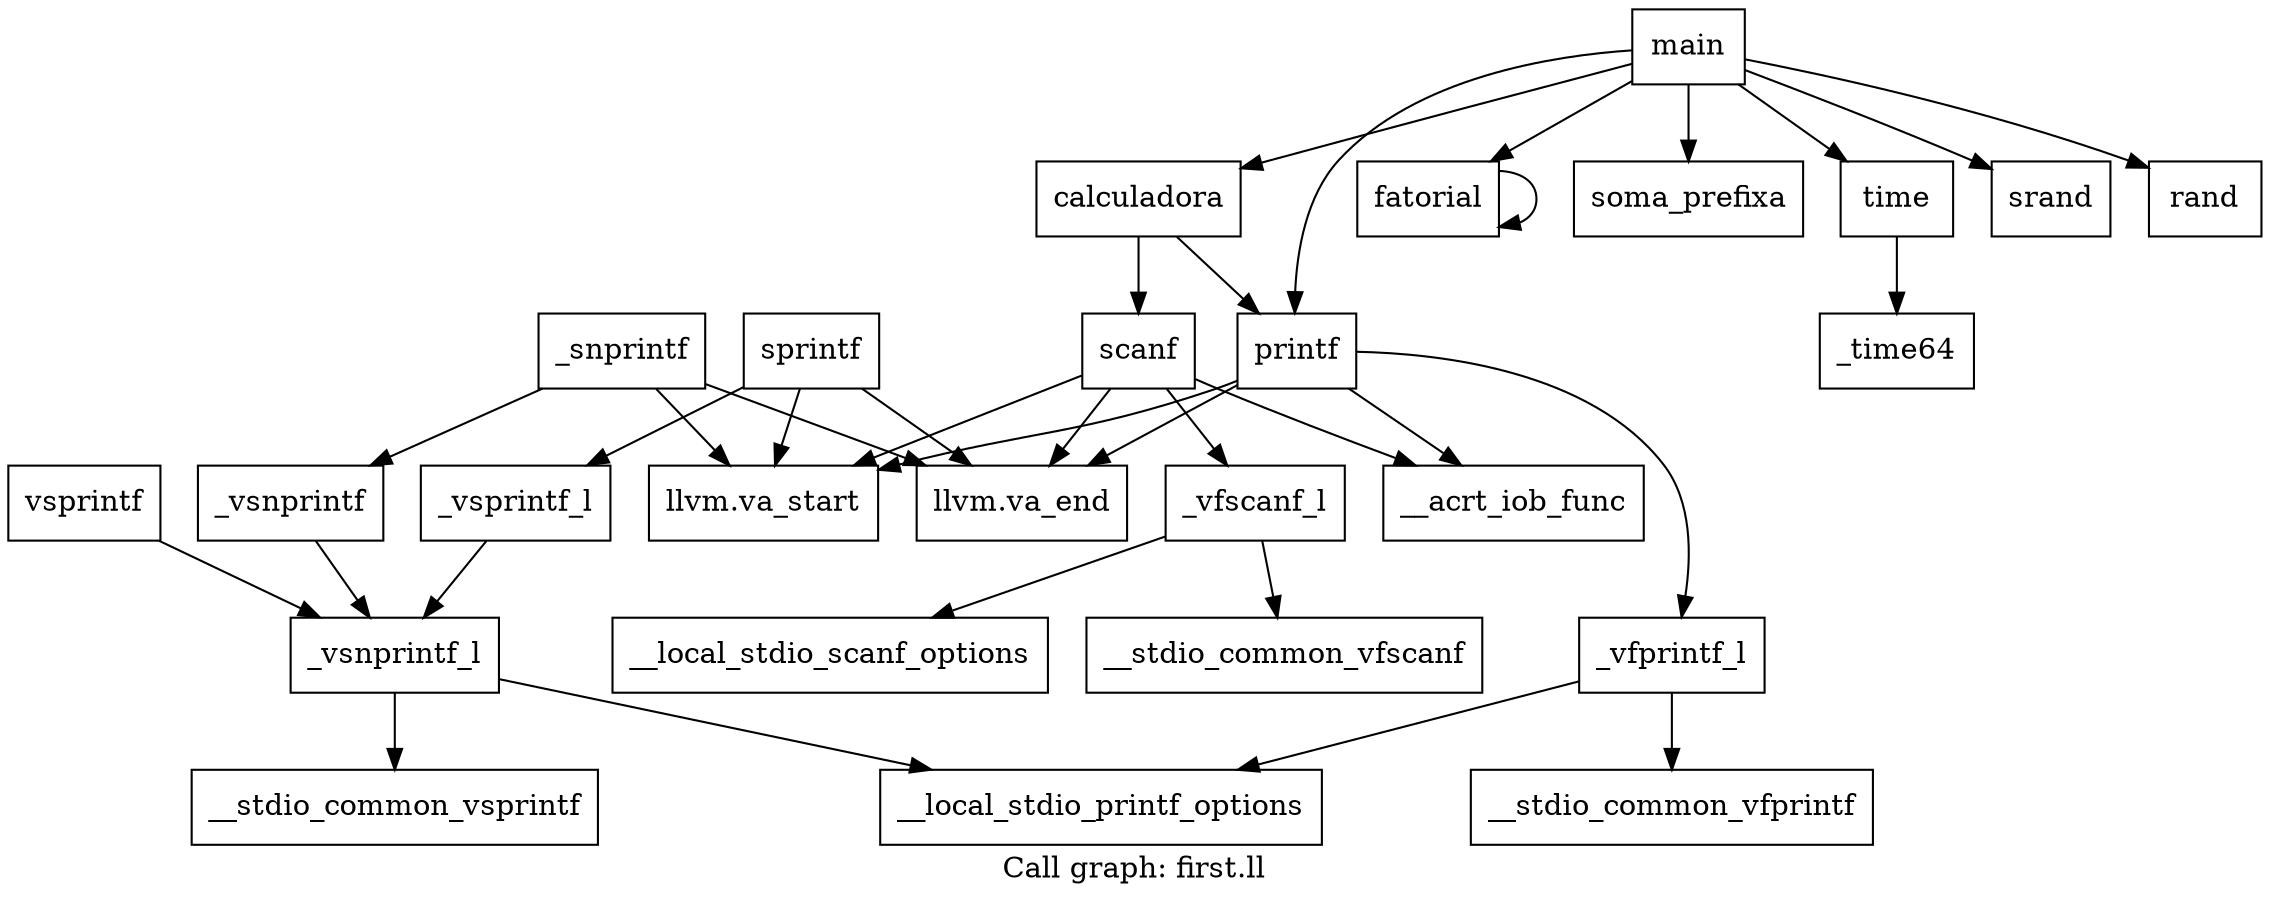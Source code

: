 digraph "Call graph: first.ll" {
	label="Call graph: first.ll";

	Node0x262043eaba0 [shape=record,label="{sprintf}"];
	Node0x262043eaba0 -> Node0x262043e9d20;
	Node0x262043eaba0 -> Node0x262043e9ba0;
	Node0x262043eaba0 -> Node0x262043eaca0;
	Node0x262043eb3a0 [shape=record,label="{vsprintf}"];
	Node0x262043eb3a0 -> Node0x262043eb6a0;
	Node0x262043ea1a0 [shape=record,label="{_vsnprintf}"];
	Node0x262043ea1a0 -> Node0x262043eb6a0;
	Node0x262043eaea0 [shape=record,label="{_snprintf}"];
	Node0x262043eaea0 -> Node0x262043e9d20;
	Node0x262043eaea0 -> Node0x262043ea1a0;
	Node0x262043eaea0 -> Node0x262043eaca0;
	Node0x262043ea820 [shape=record,label="{fatorial}"];
	Node0x262043ea820 -> Node0x262043ea820;
	Node0x262043ea220 [shape=record,label="{calculadora}"];
	Node0x262043ea220 -> Node0x262043eb5a0;
	Node0x262043ea220 -> Node0x262043ea2a0;
	Node0x262043eada0 [shape=record,label="{soma_prefixa}"];
	Node0x262043ea2a0 [shape=record,label="{scanf}"];
	Node0x262043ea2a0 -> Node0x262043e9d20;
	Node0x262043ea2a0 -> Node0x262043ead20;
	Node0x262043ea2a0 -> Node0x262043eb520;
	Node0x262043ea2a0 -> Node0x262043eaca0;
	Node0x262043eb5a0 [shape=record,label="{printf}"];
	Node0x262043eb5a0 -> Node0x262043e9d20;
	Node0x262043eb5a0 -> Node0x262043ead20;
	Node0x262043eb5a0 -> Node0x262043ea920;
	Node0x262043eb5a0 -> Node0x262043eaca0;
	Node0x262043ea8a0 [shape=record,label="{main}"];
	Node0x262043ea8a0 -> Node0x262043eb5a0;
	Node0x262043ea8a0 -> Node0x262043ea620;
	Node0x262043ea8a0 -> Node0x262043ea320;
	Node0x262043ea8a0 -> Node0x262043eaa20;
	Node0x262043ea8a0 -> Node0x262043ea820;
	Node0x262043ea8a0 -> Node0x262043eada0;
	Node0x262043ea8a0 -> Node0x262043ea220;
	Node0x262043ea620 [shape=record,label="{time}"];
	Node0x262043ea620 -> Node0x262043e9f20;
	Node0x262043ea320 [shape=record,label="{srand}"];
	Node0x262043e9ba0 [shape=record,label="{_vsprintf_l}"];
	Node0x262043e9ba0 -> Node0x262043eb6a0;
	Node0x262043e9da0 [shape=record,label="{__stdio_common_vfprintf}"];
	Node0x262043eb520 [shape=record,label="{_vfscanf_l}"];
	Node0x262043eb520 -> Node0x262043eb7a0;
	Node0x262043eb520 -> Node0x262043eae20;
	Node0x262043ead20 [shape=record,label="{__acrt_iob_func}"];
	Node0x262043eaa20 [shape=record,label="{rand}"];
	Node0x262043e9d20 [shape=record,label="{llvm.va_start}"];
	Node0x262043ea920 [shape=record,label="{_vfprintf_l}"];
	Node0x262043ea920 -> Node0x262043eaf20;
	Node0x262043ea920 -> Node0x262043e9da0;
	Node0x262043eb6a0 [shape=record,label="{_vsnprintf_l}"];
	Node0x262043eb6a0 -> Node0x262043eaf20;
	Node0x262043eb6a0 -> Node0x262043eb220;
	Node0x262043eaca0 [shape=record,label="{llvm.va_end}"];
	Node0x262043eaf20 [shape=record,label="{__local_stdio_printf_options}"];
	Node0x262043eb220 [shape=record,label="{__stdio_common_vsprintf}"];
	Node0x262043e9f20 [shape=record,label="{_time64}"];
	Node0x262043eb7a0 [shape=record,label="{__local_stdio_scanf_options}"];
	Node0x262043eae20 [shape=record,label="{__stdio_common_vfscanf}"];
}
